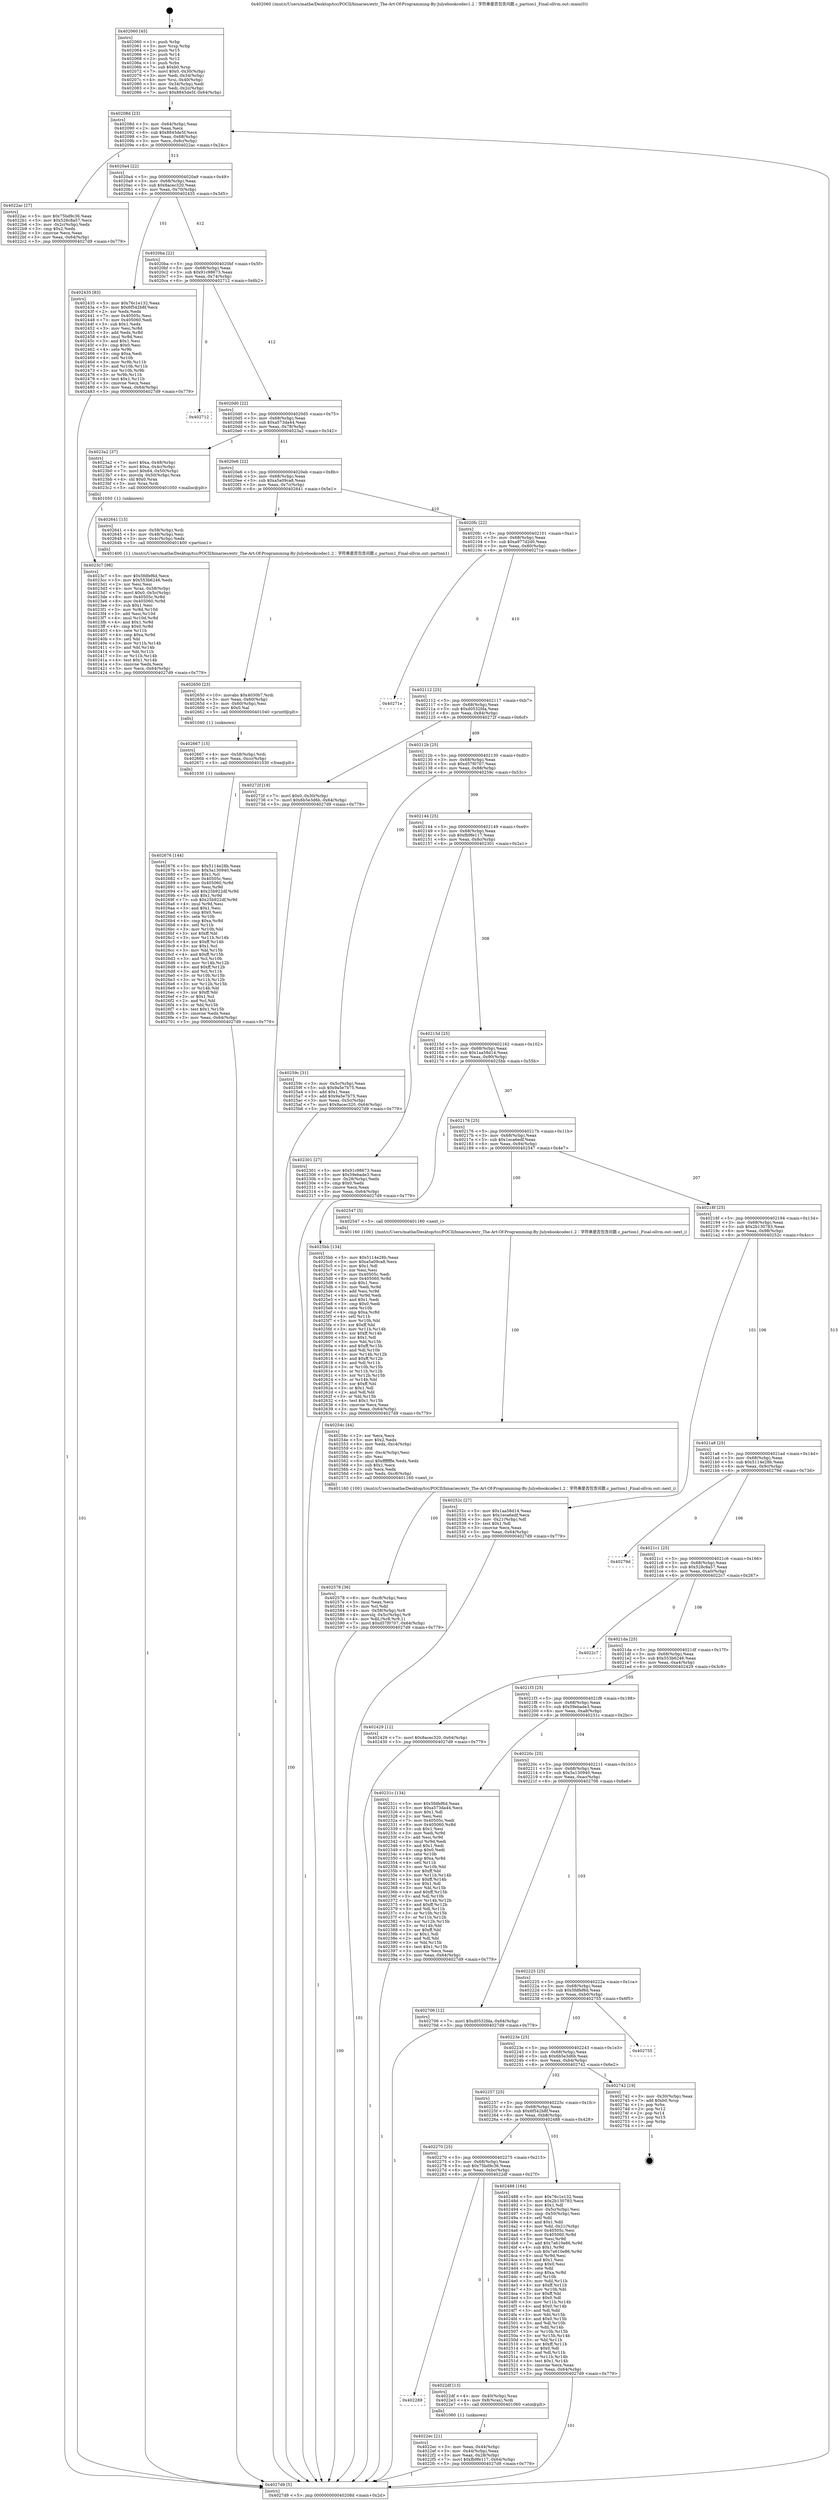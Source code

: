digraph "0x402060" {
  label = "0x402060 (/mnt/c/Users/mathe/Desktop/tcc/POCII/binaries/extr_The-Art-Of-Programming-By-Julyebookcodec1.2：字符串是否包含问题.c_partion1_Final-ollvm.out::main(0))"
  labelloc = "t"
  node[shape=record]

  Entry [label="",width=0.3,height=0.3,shape=circle,fillcolor=black,style=filled]
  "0x40208d" [label="{
     0x40208d [23]\l
     | [instrs]\l
     &nbsp;&nbsp;0x40208d \<+3\>: mov -0x64(%rbp),%eax\l
     &nbsp;&nbsp;0x402090 \<+2\>: mov %eax,%ecx\l
     &nbsp;&nbsp;0x402092 \<+6\>: sub $0x8845de5f,%ecx\l
     &nbsp;&nbsp;0x402098 \<+3\>: mov %eax,-0x68(%rbp)\l
     &nbsp;&nbsp;0x40209b \<+3\>: mov %ecx,-0x6c(%rbp)\l
     &nbsp;&nbsp;0x40209e \<+6\>: je 00000000004022ac \<main+0x24c\>\l
  }"]
  "0x4022ac" [label="{
     0x4022ac [27]\l
     | [instrs]\l
     &nbsp;&nbsp;0x4022ac \<+5\>: mov $0x75bd9c36,%eax\l
     &nbsp;&nbsp;0x4022b1 \<+5\>: mov $0x528c8a57,%ecx\l
     &nbsp;&nbsp;0x4022b6 \<+3\>: mov -0x2c(%rbp),%edx\l
     &nbsp;&nbsp;0x4022b9 \<+3\>: cmp $0x2,%edx\l
     &nbsp;&nbsp;0x4022bc \<+3\>: cmovne %ecx,%eax\l
     &nbsp;&nbsp;0x4022bf \<+3\>: mov %eax,-0x64(%rbp)\l
     &nbsp;&nbsp;0x4022c2 \<+5\>: jmp 00000000004027d9 \<main+0x779\>\l
  }"]
  "0x4020a4" [label="{
     0x4020a4 [22]\l
     | [instrs]\l
     &nbsp;&nbsp;0x4020a4 \<+5\>: jmp 00000000004020a9 \<main+0x49\>\l
     &nbsp;&nbsp;0x4020a9 \<+3\>: mov -0x68(%rbp),%eax\l
     &nbsp;&nbsp;0x4020ac \<+5\>: sub $0x8acec320,%eax\l
     &nbsp;&nbsp;0x4020b1 \<+3\>: mov %eax,-0x70(%rbp)\l
     &nbsp;&nbsp;0x4020b4 \<+6\>: je 0000000000402435 \<main+0x3d5\>\l
  }"]
  "0x4027d9" [label="{
     0x4027d9 [5]\l
     | [instrs]\l
     &nbsp;&nbsp;0x4027d9 \<+5\>: jmp 000000000040208d \<main+0x2d\>\l
  }"]
  "0x402060" [label="{
     0x402060 [45]\l
     | [instrs]\l
     &nbsp;&nbsp;0x402060 \<+1\>: push %rbp\l
     &nbsp;&nbsp;0x402061 \<+3\>: mov %rsp,%rbp\l
     &nbsp;&nbsp;0x402064 \<+2\>: push %r15\l
     &nbsp;&nbsp;0x402066 \<+2\>: push %r14\l
     &nbsp;&nbsp;0x402068 \<+2\>: push %r12\l
     &nbsp;&nbsp;0x40206a \<+1\>: push %rbx\l
     &nbsp;&nbsp;0x40206b \<+7\>: sub $0xb0,%rsp\l
     &nbsp;&nbsp;0x402072 \<+7\>: movl $0x0,-0x30(%rbp)\l
     &nbsp;&nbsp;0x402079 \<+3\>: mov %edi,-0x34(%rbp)\l
     &nbsp;&nbsp;0x40207c \<+4\>: mov %rsi,-0x40(%rbp)\l
     &nbsp;&nbsp;0x402080 \<+3\>: mov -0x34(%rbp),%edi\l
     &nbsp;&nbsp;0x402083 \<+3\>: mov %edi,-0x2c(%rbp)\l
     &nbsp;&nbsp;0x402086 \<+7\>: movl $0x8845de5f,-0x64(%rbp)\l
  }"]
  Exit [label="",width=0.3,height=0.3,shape=circle,fillcolor=black,style=filled,peripheries=2]
  "0x402435" [label="{
     0x402435 [83]\l
     | [instrs]\l
     &nbsp;&nbsp;0x402435 \<+5\>: mov $0x76c1e132,%eax\l
     &nbsp;&nbsp;0x40243a \<+5\>: mov $0x6f542b8f,%ecx\l
     &nbsp;&nbsp;0x40243f \<+2\>: xor %edx,%edx\l
     &nbsp;&nbsp;0x402441 \<+7\>: mov 0x40505c,%esi\l
     &nbsp;&nbsp;0x402448 \<+7\>: mov 0x405060,%edi\l
     &nbsp;&nbsp;0x40244f \<+3\>: sub $0x1,%edx\l
     &nbsp;&nbsp;0x402452 \<+3\>: mov %esi,%r8d\l
     &nbsp;&nbsp;0x402455 \<+3\>: add %edx,%r8d\l
     &nbsp;&nbsp;0x402458 \<+4\>: imul %r8d,%esi\l
     &nbsp;&nbsp;0x40245c \<+3\>: and $0x1,%esi\l
     &nbsp;&nbsp;0x40245f \<+3\>: cmp $0x0,%esi\l
     &nbsp;&nbsp;0x402462 \<+4\>: sete %r9b\l
     &nbsp;&nbsp;0x402466 \<+3\>: cmp $0xa,%edi\l
     &nbsp;&nbsp;0x402469 \<+4\>: setl %r10b\l
     &nbsp;&nbsp;0x40246d \<+3\>: mov %r9b,%r11b\l
     &nbsp;&nbsp;0x402470 \<+3\>: and %r10b,%r11b\l
     &nbsp;&nbsp;0x402473 \<+3\>: xor %r10b,%r9b\l
     &nbsp;&nbsp;0x402476 \<+3\>: or %r9b,%r11b\l
     &nbsp;&nbsp;0x402479 \<+4\>: test $0x1,%r11b\l
     &nbsp;&nbsp;0x40247d \<+3\>: cmovne %ecx,%eax\l
     &nbsp;&nbsp;0x402480 \<+3\>: mov %eax,-0x64(%rbp)\l
     &nbsp;&nbsp;0x402483 \<+5\>: jmp 00000000004027d9 \<main+0x779\>\l
  }"]
  "0x4020ba" [label="{
     0x4020ba [22]\l
     | [instrs]\l
     &nbsp;&nbsp;0x4020ba \<+5\>: jmp 00000000004020bf \<main+0x5f\>\l
     &nbsp;&nbsp;0x4020bf \<+3\>: mov -0x68(%rbp),%eax\l
     &nbsp;&nbsp;0x4020c2 \<+5\>: sub $0x91c98673,%eax\l
     &nbsp;&nbsp;0x4020c7 \<+3\>: mov %eax,-0x74(%rbp)\l
     &nbsp;&nbsp;0x4020ca \<+6\>: je 0000000000402712 \<main+0x6b2\>\l
  }"]
  "0x402676" [label="{
     0x402676 [144]\l
     | [instrs]\l
     &nbsp;&nbsp;0x402676 \<+5\>: mov $0x5114e28b,%eax\l
     &nbsp;&nbsp;0x40267b \<+5\>: mov $0x5a130940,%edx\l
     &nbsp;&nbsp;0x402680 \<+2\>: mov $0x1,%cl\l
     &nbsp;&nbsp;0x402682 \<+7\>: mov 0x40505c,%esi\l
     &nbsp;&nbsp;0x402689 \<+8\>: mov 0x405060,%r8d\l
     &nbsp;&nbsp;0x402691 \<+3\>: mov %esi,%r9d\l
     &nbsp;&nbsp;0x402694 \<+7\>: add $0x25b922df,%r9d\l
     &nbsp;&nbsp;0x40269b \<+4\>: sub $0x1,%r9d\l
     &nbsp;&nbsp;0x40269f \<+7\>: sub $0x25b922df,%r9d\l
     &nbsp;&nbsp;0x4026a6 \<+4\>: imul %r9d,%esi\l
     &nbsp;&nbsp;0x4026aa \<+3\>: and $0x1,%esi\l
     &nbsp;&nbsp;0x4026ad \<+3\>: cmp $0x0,%esi\l
     &nbsp;&nbsp;0x4026b0 \<+4\>: sete %r10b\l
     &nbsp;&nbsp;0x4026b4 \<+4\>: cmp $0xa,%r8d\l
     &nbsp;&nbsp;0x4026b8 \<+4\>: setl %r11b\l
     &nbsp;&nbsp;0x4026bc \<+3\>: mov %r10b,%bl\l
     &nbsp;&nbsp;0x4026bf \<+3\>: xor $0xff,%bl\l
     &nbsp;&nbsp;0x4026c2 \<+3\>: mov %r11b,%r14b\l
     &nbsp;&nbsp;0x4026c5 \<+4\>: xor $0xff,%r14b\l
     &nbsp;&nbsp;0x4026c9 \<+3\>: xor $0x1,%cl\l
     &nbsp;&nbsp;0x4026cc \<+3\>: mov %bl,%r15b\l
     &nbsp;&nbsp;0x4026cf \<+4\>: and $0xff,%r15b\l
     &nbsp;&nbsp;0x4026d3 \<+3\>: and %cl,%r10b\l
     &nbsp;&nbsp;0x4026d6 \<+3\>: mov %r14b,%r12b\l
     &nbsp;&nbsp;0x4026d9 \<+4\>: and $0xff,%r12b\l
     &nbsp;&nbsp;0x4026dd \<+3\>: and %cl,%r11b\l
     &nbsp;&nbsp;0x4026e0 \<+3\>: or %r10b,%r15b\l
     &nbsp;&nbsp;0x4026e3 \<+3\>: or %r11b,%r12b\l
     &nbsp;&nbsp;0x4026e6 \<+3\>: xor %r12b,%r15b\l
     &nbsp;&nbsp;0x4026e9 \<+3\>: or %r14b,%bl\l
     &nbsp;&nbsp;0x4026ec \<+3\>: xor $0xff,%bl\l
     &nbsp;&nbsp;0x4026ef \<+3\>: or $0x1,%cl\l
     &nbsp;&nbsp;0x4026f2 \<+2\>: and %cl,%bl\l
     &nbsp;&nbsp;0x4026f4 \<+3\>: or %bl,%r15b\l
     &nbsp;&nbsp;0x4026f7 \<+4\>: test $0x1,%r15b\l
     &nbsp;&nbsp;0x4026fb \<+3\>: cmovne %edx,%eax\l
     &nbsp;&nbsp;0x4026fe \<+3\>: mov %eax,-0x64(%rbp)\l
     &nbsp;&nbsp;0x402701 \<+5\>: jmp 00000000004027d9 \<main+0x779\>\l
  }"]
  "0x402712" [label="{
     0x402712\l
  }", style=dashed]
  "0x4020d0" [label="{
     0x4020d0 [22]\l
     | [instrs]\l
     &nbsp;&nbsp;0x4020d0 \<+5\>: jmp 00000000004020d5 \<main+0x75\>\l
     &nbsp;&nbsp;0x4020d5 \<+3\>: mov -0x68(%rbp),%eax\l
     &nbsp;&nbsp;0x4020d8 \<+5\>: sub $0xa573da44,%eax\l
     &nbsp;&nbsp;0x4020dd \<+3\>: mov %eax,-0x78(%rbp)\l
     &nbsp;&nbsp;0x4020e0 \<+6\>: je 00000000004023a2 \<main+0x342\>\l
  }"]
  "0x402667" [label="{
     0x402667 [15]\l
     | [instrs]\l
     &nbsp;&nbsp;0x402667 \<+4\>: mov -0x58(%rbp),%rdi\l
     &nbsp;&nbsp;0x40266b \<+6\>: mov %eax,-0xcc(%rbp)\l
     &nbsp;&nbsp;0x402671 \<+5\>: call 0000000000401030 \<free@plt\>\l
     | [calls]\l
     &nbsp;&nbsp;0x401030 \{1\} (unknown)\l
  }"]
  "0x4023a2" [label="{
     0x4023a2 [37]\l
     | [instrs]\l
     &nbsp;&nbsp;0x4023a2 \<+7\>: movl $0xa,-0x48(%rbp)\l
     &nbsp;&nbsp;0x4023a9 \<+7\>: movl $0xa,-0x4c(%rbp)\l
     &nbsp;&nbsp;0x4023b0 \<+7\>: movl $0x64,-0x50(%rbp)\l
     &nbsp;&nbsp;0x4023b7 \<+4\>: movslq -0x50(%rbp),%rax\l
     &nbsp;&nbsp;0x4023bb \<+4\>: shl $0x0,%rax\l
     &nbsp;&nbsp;0x4023bf \<+3\>: mov %rax,%rdi\l
     &nbsp;&nbsp;0x4023c2 \<+5\>: call 0000000000401050 \<malloc@plt\>\l
     | [calls]\l
     &nbsp;&nbsp;0x401050 \{1\} (unknown)\l
  }"]
  "0x4020e6" [label="{
     0x4020e6 [22]\l
     | [instrs]\l
     &nbsp;&nbsp;0x4020e6 \<+5\>: jmp 00000000004020eb \<main+0x8b\>\l
     &nbsp;&nbsp;0x4020eb \<+3\>: mov -0x68(%rbp),%eax\l
     &nbsp;&nbsp;0x4020ee \<+5\>: sub $0xa5a09ca8,%eax\l
     &nbsp;&nbsp;0x4020f3 \<+3\>: mov %eax,-0x7c(%rbp)\l
     &nbsp;&nbsp;0x4020f6 \<+6\>: je 0000000000402641 \<main+0x5e1\>\l
  }"]
  "0x402650" [label="{
     0x402650 [23]\l
     | [instrs]\l
     &nbsp;&nbsp;0x402650 \<+10\>: movabs $0x4030b7,%rdi\l
     &nbsp;&nbsp;0x40265a \<+3\>: mov %eax,-0x60(%rbp)\l
     &nbsp;&nbsp;0x40265d \<+3\>: mov -0x60(%rbp),%esi\l
     &nbsp;&nbsp;0x402660 \<+2\>: mov $0x0,%al\l
     &nbsp;&nbsp;0x402662 \<+5\>: call 0000000000401040 \<printf@plt\>\l
     | [calls]\l
     &nbsp;&nbsp;0x401040 \{1\} (unknown)\l
  }"]
  "0x402641" [label="{
     0x402641 [15]\l
     | [instrs]\l
     &nbsp;&nbsp;0x402641 \<+4\>: mov -0x58(%rbp),%rdi\l
     &nbsp;&nbsp;0x402645 \<+3\>: mov -0x48(%rbp),%esi\l
     &nbsp;&nbsp;0x402648 \<+3\>: mov -0x4c(%rbp),%edx\l
     &nbsp;&nbsp;0x40264b \<+5\>: call 0000000000401400 \<partion1\>\l
     | [calls]\l
     &nbsp;&nbsp;0x401400 \{1\} (/mnt/c/Users/mathe/Desktop/tcc/POCII/binaries/extr_The-Art-Of-Programming-By-Julyebookcodec1.2：字符串是否包含问题.c_partion1_Final-ollvm.out::partion1)\l
  }"]
  "0x4020fc" [label="{
     0x4020fc [22]\l
     | [instrs]\l
     &nbsp;&nbsp;0x4020fc \<+5\>: jmp 0000000000402101 \<main+0xa1\>\l
     &nbsp;&nbsp;0x402101 \<+3\>: mov -0x68(%rbp),%eax\l
     &nbsp;&nbsp;0x402104 \<+5\>: sub $0xa977d2d0,%eax\l
     &nbsp;&nbsp;0x402109 \<+3\>: mov %eax,-0x80(%rbp)\l
     &nbsp;&nbsp;0x40210c \<+6\>: je 000000000040271e \<main+0x6be\>\l
  }"]
  "0x402578" [label="{
     0x402578 [36]\l
     | [instrs]\l
     &nbsp;&nbsp;0x402578 \<+6\>: mov -0xc8(%rbp),%ecx\l
     &nbsp;&nbsp;0x40257e \<+3\>: imul %eax,%ecx\l
     &nbsp;&nbsp;0x402581 \<+3\>: mov %cl,%dil\l
     &nbsp;&nbsp;0x402584 \<+4\>: mov -0x58(%rbp),%r8\l
     &nbsp;&nbsp;0x402588 \<+4\>: movslq -0x5c(%rbp),%r9\l
     &nbsp;&nbsp;0x40258c \<+4\>: mov %dil,(%r8,%r9,1)\l
     &nbsp;&nbsp;0x402590 \<+7\>: movl $0xd57f0707,-0x64(%rbp)\l
     &nbsp;&nbsp;0x402597 \<+5\>: jmp 00000000004027d9 \<main+0x779\>\l
  }"]
  "0x40271e" [label="{
     0x40271e\l
  }", style=dashed]
  "0x402112" [label="{
     0x402112 [25]\l
     | [instrs]\l
     &nbsp;&nbsp;0x402112 \<+5\>: jmp 0000000000402117 \<main+0xb7\>\l
     &nbsp;&nbsp;0x402117 \<+3\>: mov -0x68(%rbp),%eax\l
     &nbsp;&nbsp;0x40211a \<+5\>: sub $0xd0532fda,%eax\l
     &nbsp;&nbsp;0x40211f \<+6\>: mov %eax,-0x84(%rbp)\l
     &nbsp;&nbsp;0x402125 \<+6\>: je 000000000040272f \<main+0x6cf\>\l
  }"]
  "0x40254c" [label="{
     0x40254c [44]\l
     | [instrs]\l
     &nbsp;&nbsp;0x40254c \<+2\>: xor %ecx,%ecx\l
     &nbsp;&nbsp;0x40254e \<+5\>: mov $0x2,%edx\l
     &nbsp;&nbsp;0x402553 \<+6\>: mov %edx,-0xc4(%rbp)\l
     &nbsp;&nbsp;0x402559 \<+1\>: cltd\l
     &nbsp;&nbsp;0x40255a \<+6\>: mov -0xc4(%rbp),%esi\l
     &nbsp;&nbsp;0x402560 \<+2\>: idiv %esi\l
     &nbsp;&nbsp;0x402562 \<+6\>: imul $0xfffffffe,%edx,%edx\l
     &nbsp;&nbsp;0x402568 \<+3\>: sub $0x1,%ecx\l
     &nbsp;&nbsp;0x40256b \<+2\>: sub %ecx,%edx\l
     &nbsp;&nbsp;0x40256d \<+6\>: mov %edx,-0xc8(%rbp)\l
     &nbsp;&nbsp;0x402573 \<+5\>: call 0000000000401160 \<next_i\>\l
     | [calls]\l
     &nbsp;&nbsp;0x401160 \{100\} (/mnt/c/Users/mathe/Desktop/tcc/POCII/binaries/extr_The-Art-Of-Programming-By-Julyebookcodec1.2：字符串是否包含问题.c_partion1_Final-ollvm.out::next_i)\l
  }"]
  "0x40272f" [label="{
     0x40272f [19]\l
     | [instrs]\l
     &nbsp;&nbsp;0x40272f \<+7\>: movl $0x0,-0x30(%rbp)\l
     &nbsp;&nbsp;0x402736 \<+7\>: movl $0x6b5e3d6b,-0x64(%rbp)\l
     &nbsp;&nbsp;0x40273d \<+5\>: jmp 00000000004027d9 \<main+0x779\>\l
  }"]
  "0x40212b" [label="{
     0x40212b [25]\l
     | [instrs]\l
     &nbsp;&nbsp;0x40212b \<+5\>: jmp 0000000000402130 \<main+0xd0\>\l
     &nbsp;&nbsp;0x402130 \<+3\>: mov -0x68(%rbp),%eax\l
     &nbsp;&nbsp;0x402133 \<+5\>: sub $0xd57f0707,%eax\l
     &nbsp;&nbsp;0x402138 \<+6\>: mov %eax,-0x88(%rbp)\l
     &nbsp;&nbsp;0x40213e \<+6\>: je 000000000040259c \<main+0x53c\>\l
  }"]
  "0x4023c7" [label="{
     0x4023c7 [98]\l
     | [instrs]\l
     &nbsp;&nbsp;0x4023c7 \<+5\>: mov $0x5fdfef6d,%ecx\l
     &nbsp;&nbsp;0x4023cc \<+5\>: mov $0x553b6246,%edx\l
     &nbsp;&nbsp;0x4023d1 \<+2\>: xor %esi,%esi\l
     &nbsp;&nbsp;0x4023d3 \<+4\>: mov %rax,-0x58(%rbp)\l
     &nbsp;&nbsp;0x4023d7 \<+7\>: movl $0x0,-0x5c(%rbp)\l
     &nbsp;&nbsp;0x4023de \<+8\>: mov 0x40505c,%r8d\l
     &nbsp;&nbsp;0x4023e6 \<+8\>: mov 0x405060,%r9d\l
     &nbsp;&nbsp;0x4023ee \<+3\>: sub $0x1,%esi\l
     &nbsp;&nbsp;0x4023f1 \<+3\>: mov %r8d,%r10d\l
     &nbsp;&nbsp;0x4023f4 \<+3\>: add %esi,%r10d\l
     &nbsp;&nbsp;0x4023f7 \<+4\>: imul %r10d,%r8d\l
     &nbsp;&nbsp;0x4023fb \<+4\>: and $0x1,%r8d\l
     &nbsp;&nbsp;0x4023ff \<+4\>: cmp $0x0,%r8d\l
     &nbsp;&nbsp;0x402403 \<+4\>: sete %r11b\l
     &nbsp;&nbsp;0x402407 \<+4\>: cmp $0xa,%r9d\l
     &nbsp;&nbsp;0x40240b \<+3\>: setl %bl\l
     &nbsp;&nbsp;0x40240e \<+3\>: mov %r11b,%r14b\l
     &nbsp;&nbsp;0x402411 \<+3\>: and %bl,%r14b\l
     &nbsp;&nbsp;0x402414 \<+3\>: xor %bl,%r11b\l
     &nbsp;&nbsp;0x402417 \<+3\>: or %r11b,%r14b\l
     &nbsp;&nbsp;0x40241a \<+4\>: test $0x1,%r14b\l
     &nbsp;&nbsp;0x40241e \<+3\>: cmovne %edx,%ecx\l
     &nbsp;&nbsp;0x402421 \<+3\>: mov %ecx,-0x64(%rbp)\l
     &nbsp;&nbsp;0x402424 \<+5\>: jmp 00000000004027d9 \<main+0x779\>\l
  }"]
  "0x40259c" [label="{
     0x40259c [31]\l
     | [instrs]\l
     &nbsp;&nbsp;0x40259c \<+3\>: mov -0x5c(%rbp),%eax\l
     &nbsp;&nbsp;0x40259f \<+5\>: sub $0x9a5e7b75,%eax\l
     &nbsp;&nbsp;0x4025a4 \<+3\>: add $0x1,%eax\l
     &nbsp;&nbsp;0x4025a7 \<+5\>: add $0x9a5e7b75,%eax\l
     &nbsp;&nbsp;0x4025ac \<+3\>: mov %eax,-0x5c(%rbp)\l
     &nbsp;&nbsp;0x4025af \<+7\>: movl $0x8acec320,-0x64(%rbp)\l
     &nbsp;&nbsp;0x4025b6 \<+5\>: jmp 00000000004027d9 \<main+0x779\>\l
  }"]
  "0x402144" [label="{
     0x402144 [25]\l
     | [instrs]\l
     &nbsp;&nbsp;0x402144 \<+5\>: jmp 0000000000402149 \<main+0xe9\>\l
     &nbsp;&nbsp;0x402149 \<+3\>: mov -0x68(%rbp),%eax\l
     &nbsp;&nbsp;0x40214c \<+5\>: sub $0xfb9fe117,%eax\l
     &nbsp;&nbsp;0x402151 \<+6\>: mov %eax,-0x8c(%rbp)\l
     &nbsp;&nbsp;0x402157 \<+6\>: je 0000000000402301 \<main+0x2a1\>\l
  }"]
  "0x4022ec" [label="{
     0x4022ec [21]\l
     | [instrs]\l
     &nbsp;&nbsp;0x4022ec \<+3\>: mov %eax,-0x44(%rbp)\l
     &nbsp;&nbsp;0x4022ef \<+3\>: mov -0x44(%rbp),%eax\l
     &nbsp;&nbsp;0x4022f2 \<+3\>: mov %eax,-0x28(%rbp)\l
     &nbsp;&nbsp;0x4022f5 \<+7\>: movl $0xfb9fe117,-0x64(%rbp)\l
     &nbsp;&nbsp;0x4022fc \<+5\>: jmp 00000000004027d9 \<main+0x779\>\l
  }"]
  "0x402301" [label="{
     0x402301 [27]\l
     | [instrs]\l
     &nbsp;&nbsp;0x402301 \<+5\>: mov $0x91c98673,%eax\l
     &nbsp;&nbsp;0x402306 \<+5\>: mov $0x59ebade3,%ecx\l
     &nbsp;&nbsp;0x40230b \<+3\>: mov -0x28(%rbp),%edx\l
     &nbsp;&nbsp;0x40230e \<+3\>: cmp $0x0,%edx\l
     &nbsp;&nbsp;0x402311 \<+3\>: cmove %ecx,%eax\l
     &nbsp;&nbsp;0x402314 \<+3\>: mov %eax,-0x64(%rbp)\l
     &nbsp;&nbsp;0x402317 \<+5\>: jmp 00000000004027d9 \<main+0x779\>\l
  }"]
  "0x40215d" [label="{
     0x40215d [25]\l
     | [instrs]\l
     &nbsp;&nbsp;0x40215d \<+5\>: jmp 0000000000402162 \<main+0x102\>\l
     &nbsp;&nbsp;0x402162 \<+3\>: mov -0x68(%rbp),%eax\l
     &nbsp;&nbsp;0x402165 \<+5\>: sub $0x1aa58d14,%eax\l
     &nbsp;&nbsp;0x40216a \<+6\>: mov %eax,-0x90(%rbp)\l
     &nbsp;&nbsp;0x402170 \<+6\>: je 00000000004025bb \<main+0x55b\>\l
  }"]
  "0x402289" [label="{
     0x402289\l
  }", style=dashed]
  "0x4025bb" [label="{
     0x4025bb [134]\l
     | [instrs]\l
     &nbsp;&nbsp;0x4025bb \<+5\>: mov $0x5114e28b,%eax\l
     &nbsp;&nbsp;0x4025c0 \<+5\>: mov $0xa5a09ca8,%ecx\l
     &nbsp;&nbsp;0x4025c5 \<+2\>: mov $0x1,%dl\l
     &nbsp;&nbsp;0x4025c7 \<+2\>: xor %esi,%esi\l
     &nbsp;&nbsp;0x4025c9 \<+7\>: mov 0x40505c,%edi\l
     &nbsp;&nbsp;0x4025d0 \<+8\>: mov 0x405060,%r8d\l
     &nbsp;&nbsp;0x4025d8 \<+3\>: sub $0x1,%esi\l
     &nbsp;&nbsp;0x4025db \<+3\>: mov %edi,%r9d\l
     &nbsp;&nbsp;0x4025de \<+3\>: add %esi,%r9d\l
     &nbsp;&nbsp;0x4025e1 \<+4\>: imul %r9d,%edi\l
     &nbsp;&nbsp;0x4025e5 \<+3\>: and $0x1,%edi\l
     &nbsp;&nbsp;0x4025e8 \<+3\>: cmp $0x0,%edi\l
     &nbsp;&nbsp;0x4025eb \<+4\>: sete %r10b\l
     &nbsp;&nbsp;0x4025ef \<+4\>: cmp $0xa,%r8d\l
     &nbsp;&nbsp;0x4025f3 \<+4\>: setl %r11b\l
     &nbsp;&nbsp;0x4025f7 \<+3\>: mov %r10b,%bl\l
     &nbsp;&nbsp;0x4025fa \<+3\>: xor $0xff,%bl\l
     &nbsp;&nbsp;0x4025fd \<+3\>: mov %r11b,%r14b\l
     &nbsp;&nbsp;0x402600 \<+4\>: xor $0xff,%r14b\l
     &nbsp;&nbsp;0x402604 \<+3\>: xor $0x1,%dl\l
     &nbsp;&nbsp;0x402607 \<+3\>: mov %bl,%r15b\l
     &nbsp;&nbsp;0x40260a \<+4\>: and $0xff,%r15b\l
     &nbsp;&nbsp;0x40260e \<+3\>: and %dl,%r10b\l
     &nbsp;&nbsp;0x402611 \<+3\>: mov %r14b,%r12b\l
     &nbsp;&nbsp;0x402614 \<+4\>: and $0xff,%r12b\l
     &nbsp;&nbsp;0x402618 \<+3\>: and %dl,%r11b\l
     &nbsp;&nbsp;0x40261b \<+3\>: or %r10b,%r15b\l
     &nbsp;&nbsp;0x40261e \<+3\>: or %r11b,%r12b\l
     &nbsp;&nbsp;0x402621 \<+3\>: xor %r12b,%r15b\l
     &nbsp;&nbsp;0x402624 \<+3\>: or %r14b,%bl\l
     &nbsp;&nbsp;0x402627 \<+3\>: xor $0xff,%bl\l
     &nbsp;&nbsp;0x40262a \<+3\>: or $0x1,%dl\l
     &nbsp;&nbsp;0x40262d \<+2\>: and %dl,%bl\l
     &nbsp;&nbsp;0x40262f \<+3\>: or %bl,%r15b\l
     &nbsp;&nbsp;0x402632 \<+4\>: test $0x1,%r15b\l
     &nbsp;&nbsp;0x402636 \<+3\>: cmovne %ecx,%eax\l
     &nbsp;&nbsp;0x402639 \<+3\>: mov %eax,-0x64(%rbp)\l
     &nbsp;&nbsp;0x40263c \<+5\>: jmp 00000000004027d9 \<main+0x779\>\l
  }"]
  "0x402176" [label="{
     0x402176 [25]\l
     | [instrs]\l
     &nbsp;&nbsp;0x402176 \<+5\>: jmp 000000000040217b \<main+0x11b\>\l
     &nbsp;&nbsp;0x40217b \<+3\>: mov -0x68(%rbp),%eax\l
     &nbsp;&nbsp;0x40217e \<+5\>: sub $0x1eca6edf,%eax\l
     &nbsp;&nbsp;0x402183 \<+6\>: mov %eax,-0x94(%rbp)\l
     &nbsp;&nbsp;0x402189 \<+6\>: je 0000000000402547 \<main+0x4e7\>\l
  }"]
  "0x4022df" [label="{
     0x4022df [13]\l
     | [instrs]\l
     &nbsp;&nbsp;0x4022df \<+4\>: mov -0x40(%rbp),%rax\l
     &nbsp;&nbsp;0x4022e3 \<+4\>: mov 0x8(%rax),%rdi\l
     &nbsp;&nbsp;0x4022e7 \<+5\>: call 0000000000401060 \<atoi@plt\>\l
     | [calls]\l
     &nbsp;&nbsp;0x401060 \{1\} (unknown)\l
  }"]
  "0x402547" [label="{
     0x402547 [5]\l
     | [instrs]\l
     &nbsp;&nbsp;0x402547 \<+5\>: call 0000000000401160 \<next_i\>\l
     | [calls]\l
     &nbsp;&nbsp;0x401160 \{100\} (/mnt/c/Users/mathe/Desktop/tcc/POCII/binaries/extr_The-Art-Of-Programming-By-Julyebookcodec1.2：字符串是否包含问题.c_partion1_Final-ollvm.out::next_i)\l
  }"]
  "0x40218f" [label="{
     0x40218f [25]\l
     | [instrs]\l
     &nbsp;&nbsp;0x40218f \<+5\>: jmp 0000000000402194 \<main+0x134\>\l
     &nbsp;&nbsp;0x402194 \<+3\>: mov -0x68(%rbp),%eax\l
     &nbsp;&nbsp;0x402197 \<+5\>: sub $0x2b130783,%eax\l
     &nbsp;&nbsp;0x40219c \<+6\>: mov %eax,-0x98(%rbp)\l
     &nbsp;&nbsp;0x4021a2 \<+6\>: je 000000000040252c \<main+0x4cc\>\l
  }"]
  "0x402270" [label="{
     0x402270 [25]\l
     | [instrs]\l
     &nbsp;&nbsp;0x402270 \<+5\>: jmp 0000000000402275 \<main+0x215\>\l
     &nbsp;&nbsp;0x402275 \<+3\>: mov -0x68(%rbp),%eax\l
     &nbsp;&nbsp;0x402278 \<+5\>: sub $0x75bd9c36,%eax\l
     &nbsp;&nbsp;0x40227d \<+6\>: mov %eax,-0xbc(%rbp)\l
     &nbsp;&nbsp;0x402283 \<+6\>: je 00000000004022df \<main+0x27f\>\l
  }"]
  "0x40252c" [label="{
     0x40252c [27]\l
     | [instrs]\l
     &nbsp;&nbsp;0x40252c \<+5\>: mov $0x1aa58d14,%eax\l
     &nbsp;&nbsp;0x402531 \<+5\>: mov $0x1eca6edf,%ecx\l
     &nbsp;&nbsp;0x402536 \<+3\>: mov -0x21(%rbp),%dl\l
     &nbsp;&nbsp;0x402539 \<+3\>: test $0x1,%dl\l
     &nbsp;&nbsp;0x40253c \<+3\>: cmovne %ecx,%eax\l
     &nbsp;&nbsp;0x40253f \<+3\>: mov %eax,-0x64(%rbp)\l
     &nbsp;&nbsp;0x402542 \<+5\>: jmp 00000000004027d9 \<main+0x779\>\l
  }"]
  "0x4021a8" [label="{
     0x4021a8 [25]\l
     | [instrs]\l
     &nbsp;&nbsp;0x4021a8 \<+5\>: jmp 00000000004021ad \<main+0x14d\>\l
     &nbsp;&nbsp;0x4021ad \<+3\>: mov -0x68(%rbp),%eax\l
     &nbsp;&nbsp;0x4021b0 \<+5\>: sub $0x5114e28b,%eax\l
     &nbsp;&nbsp;0x4021b5 \<+6\>: mov %eax,-0x9c(%rbp)\l
     &nbsp;&nbsp;0x4021bb \<+6\>: je 000000000040279d \<main+0x73d\>\l
  }"]
  "0x402488" [label="{
     0x402488 [164]\l
     | [instrs]\l
     &nbsp;&nbsp;0x402488 \<+5\>: mov $0x76c1e132,%eax\l
     &nbsp;&nbsp;0x40248d \<+5\>: mov $0x2b130783,%ecx\l
     &nbsp;&nbsp;0x402492 \<+2\>: mov $0x1,%dl\l
     &nbsp;&nbsp;0x402494 \<+3\>: mov -0x5c(%rbp),%esi\l
     &nbsp;&nbsp;0x402497 \<+3\>: cmp -0x50(%rbp),%esi\l
     &nbsp;&nbsp;0x40249a \<+4\>: setl %dil\l
     &nbsp;&nbsp;0x40249e \<+4\>: and $0x1,%dil\l
     &nbsp;&nbsp;0x4024a2 \<+4\>: mov %dil,-0x21(%rbp)\l
     &nbsp;&nbsp;0x4024a6 \<+7\>: mov 0x40505c,%esi\l
     &nbsp;&nbsp;0x4024ad \<+8\>: mov 0x405060,%r8d\l
     &nbsp;&nbsp;0x4024b5 \<+3\>: mov %esi,%r9d\l
     &nbsp;&nbsp;0x4024b8 \<+7\>: add $0x7a610e86,%r9d\l
     &nbsp;&nbsp;0x4024bf \<+4\>: sub $0x1,%r9d\l
     &nbsp;&nbsp;0x4024c3 \<+7\>: sub $0x7a610e86,%r9d\l
     &nbsp;&nbsp;0x4024ca \<+4\>: imul %r9d,%esi\l
     &nbsp;&nbsp;0x4024ce \<+3\>: and $0x1,%esi\l
     &nbsp;&nbsp;0x4024d1 \<+3\>: cmp $0x0,%esi\l
     &nbsp;&nbsp;0x4024d4 \<+4\>: sete %dil\l
     &nbsp;&nbsp;0x4024d8 \<+4\>: cmp $0xa,%r8d\l
     &nbsp;&nbsp;0x4024dc \<+4\>: setl %r10b\l
     &nbsp;&nbsp;0x4024e0 \<+3\>: mov %dil,%r11b\l
     &nbsp;&nbsp;0x4024e3 \<+4\>: xor $0xff,%r11b\l
     &nbsp;&nbsp;0x4024e7 \<+3\>: mov %r10b,%bl\l
     &nbsp;&nbsp;0x4024ea \<+3\>: xor $0xff,%bl\l
     &nbsp;&nbsp;0x4024ed \<+3\>: xor $0x0,%dl\l
     &nbsp;&nbsp;0x4024f0 \<+3\>: mov %r11b,%r14b\l
     &nbsp;&nbsp;0x4024f3 \<+4\>: and $0x0,%r14b\l
     &nbsp;&nbsp;0x4024f7 \<+3\>: and %dl,%dil\l
     &nbsp;&nbsp;0x4024fa \<+3\>: mov %bl,%r15b\l
     &nbsp;&nbsp;0x4024fd \<+4\>: and $0x0,%r15b\l
     &nbsp;&nbsp;0x402501 \<+3\>: and %dl,%r10b\l
     &nbsp;&nbsp;0x402504 \<+3\>: or %dil,%r14b\l
     &nbsp;&nbsp;0x402507 \<+3\>: or %r10b,%r15b\l
     &nbsp;&nbsp;0x40250a \<+3\>: xor %r15b,%r14b\l
     &nbsp;&nbsp;0x40250d \<+3\>: or %bl,%r11b\l
     &nbsp;&nbsp;0x402510 \<+4\>: xor $0xff,%r11b\l
     &nbsp;&nbsp;0x402514 \<+3\>: or $0x0,%dl\l
     &nbsp;&nbsp;0x402517 \<+3\>: and %dl,%r11b\l
     &nbsp;&nbsp;0x40251a \<+3\>: or %r11b,%r14b\l
     &nbsp;&nbsp;0x40251d \<+4\>: test $0x1,%r14b\l
     &nbsp;&nbsp;0x402521 \<+3\>: cmovne %ecx,%eax\l
     &nbsp;&nbsp;0x402524 \<+3\>: mov %eax,-0x64(%rbp)\l
     &nbsp;&nbsp;0x402527 \<+5\>: jmp 00000000004027d9 \<main+0x779\>\l
  }"]
  "0x40279d" [label="{
     0x40279d\l
  }", style=dashed]
  "0x4021c1" [label="{
     0x4021c1 [25]\l
     | [instrs]\l
     &nbsp;&nbsp;0x4021c1 \<+5\>: jmp 00000000004021c6 \<main+0x166\>\l
     &nbsp;&nbsp;0x4021c6 \<+3\>: mov -0x68(%rbp),%eax\l
     &nbsp;&nbsp;0x4021c9 \<+5\>: sub $0x528c8a57,%eax\l
     &nbsp;&nbsp;0x4021ce \<+6\>: mov %eax,-0xa0(%rbp)\l
     &nbsp;&nbsp;0x4021d4 \<+6\>: je 00000000004022c7 \<main+0x267\>\l
  }"]
  "0x402257" [label="{
     0x402257 [25]\l
     | [instrs]\l
     &nbsp;&nbsp;0x402257 \<+5\>: jmp 000000000040225c \<main+0x1fc\>\l
     &nbsp;&nbsp;0x40225c \<+3\>: mov -0x68(%rbp),%eax\l
     &nbsp;&nbsp;0x40225f \<+5\>: sub $0x6f542b8f,%eax\l
     &nbsp;&nbsp;0x402264 \<+6\>: mov %eax,-0xb8(%rbp)\l
     &nbsp;&nbsp;0x40226a \<+6\>: je 0000000000402488 \<main+0x428\>\l
  }"]
  "0x4022c7" [label="{
     0x4022c7\l
  }", style=dashed]
  "0x4021da" [label="{
     0x4021da [25]\l
     | [instrs]\l
     &nbsp;&nbsp;0x4021da \<+5\>: jmp 00000000004021df \<main+0x17f\>\l
     &nbsp;&nbsp;0x4021df \<+3\>: mov -0x68(%rbp),%eax\l
     &nbsp;&nbsp;0x4021e2 \<+5\>: sub $0x553b6246,%eax\l
     &nbsp;&nbsp;0x4021e7 \<+6\>: mov %eax,-0xa4(%rbp)\l
     &nbsp;&nbsp;0x4021ed \<+6\>: je 0000000000402429 \<main+0x3c9\>\l
  }"]
  "0x402742" [label="{
     0x402742 [19]\l
     | [instrs]\l
     &nbsp;&nbsp;0x402742 \<+3\>: mov -0x30(%rbp),%eax\l
     &nbsp;&nbsp;0x402745 \<+7\>: add $0xb0,%rsp\l
     &nbsp;&nbsp;0x40274c \<+1\>: pop %rbx\l
     &nbsp;&nbsp;0x40274d \<+2\>: pop %r12\l
     &nbsp;&nbsp;0x40274f \<+2\>: pop %r14\l
     &nbsp;&nbsp;0x402751 \<+2\>: pop %r15\l
     &nbsp;&nbsp;0x402753 \<+1\>: pop %rbp\l
     &nbsp;&nbsp;0x402754 \<+1\>: ret\l
  }"]
  "0x402429" [label="{
     0x402429 [12]\l
     | [instrs]\l
     &nbsp;&nbsp;0x402429 \<+7\>: movl $0x8acec320,-0x64(%rbp)\l
     &nbsp;&nbsp;0x402430 \<+5\>: jmp 00000000004027d9 \<main+0x779\>\l
  }"]
  "0x4021f3" [label="{
     0x4021f3 [25]\l
     | [instrs]\l
     &nbsp;&nbsp;0x4021f3 \<+5\>: jmp 00000000004021f8 \<main+0x198\>\l
     &nbsp;&nbsp;0x4021f8 \<+3\>: mov -0x68(%rbp),%eax\l
     &nbsp;&nbsp;0x4021fb \<+5\>: sub $0x59ebade3,%eax\l
     &nbsp;&nbsp;0x402200 \<+6\>: mov %eax,-0xa8(%rbp)\l
     &nbsp;&nbsp;0x402206 \<+6\>: je 000000000040231c \<main+0x2bc\>\l
  }"]
  "0x40223e" [label="{
     0x40223e [25]\l
     | [instrs]\l
     &nbsp;&nbsp;0x40223e \<+5\>: jmp 0000000000402243 \<main+0x1e3\>\l
     &nbsp;&nbsp;0x402243 \<+3\>: mov -0x68(%rbp),%eax\l
     &nbsp;&nbsp;0x402246 \<+5\>: sub $0x6b5e3d6b,%eax\l
     &nbsp;&nbsp;0x40224b \<+6\>: mov %eax,-0xb4(%rbp)\l
     &nbsp;&nbsp;0x402251 \<+6\>: je 0000000000402742 \<main+0x6e2\>\l
  }"]
  "0x40231c" [label="{
     0x40231c [134]\l
     | [instrs]\l
     &nbsp;&nbsp;0x40231c \<+5\>: mov $0x5fdfef6d,%eax\l
     &nbsp;&nbsp;0x402321 \<+5\>: mov $0xa573da44,%ecx\l
     &nbsp;&nbsp;0x402326 \<+2\>: mov $0x1,%dl\l
     &nbsp;&nbsp;0x402328 \<+2\>: xor %esi,%esi\l
     &nbsp;&nbsp;0x40232a \<+7\>: mov 0x40505c,%edi\l
     &nbsp;&nbsp;0x402331 \<+8\>: mov 0x405060,%r8d\l
     &nbsp;&nbsp;0x402339 \<+3\>: sub $0x1,%esi\l
     &nbsp;&nbsp;0x40233c \<+3\>: mov %edi,%r9d\l
     &nbsp;&nbsp;0x40233f \<+3\>: add %esi,%r9d\l
     &nbsp;&nbsp;0x402342 \<+4\>: imul %r9d,%edi\l
     &nbsp;&nbsp;0x402346 \<+3\>: and $0x1,%edi\l
     &nbsp;&nbsp;0x402349 \<+3\>: cmp $0x0,%edi\l
     &nbsp;&nbsp;0x40234c \<+4\>: sete %r10b\l
     &nbsp;&nbsp;0x402350 \<+4\>: cmp $0xa,%r8d\l
     &nbsp;&nbsp;0x402354 \<+4\>: setl %r11b\l
     &nbsp;&nbsp;0x402358 \<+3\>: mov %r10b,%bl\l
     &nbsp;&nbsp;0x40235b \<+3\>: xor $0xff,%bl\l
     &nbsp;&nbsp;0x40235e \<+3\>: mov %r11b,%r14b\l
     &nbsp;&nbsp;0x402361 \<+4\>: xor $0xff,%r14b\l
     &nbsp;&nbsp;0x402365 \<+3\>: xor $0x1,%dl\l
     &nbsp;&nbsp;0x402368 \<+3\>: mov %bl,%r15b\l
     &nbsp;&nbsp;0x40236b \<+4\>: and $0xff,%r15b\l
     &nbsp;&nbsp;0x40236f \<+3\>: and %dl,%r10b\l
     &nbsp;&nbsp;0x402372 \<+3\>: mov %r14b,%r12b\l
     &nbsp;&nbsp;0x402375 \<+4\>: and $0xff,%r12b\l
     &nbsp;&nbsp;0x402379 \<+3\>: and %dl,%r11b\l
     &nbsp;&nbsp;0x40237c \<+3\>: or %r10b,%r15b\l
     &nbsp;&nbsp;0x40237f \<+3\>: or %r11b,%r12b\l
     &nbsp;&nbsp;0x402382 \<+3\>: xor %r12b,%r15b\l
     &nbsp;&nbsp;0x402385 \<+3\>: or %r14b,%bl\l
     &nbsp;&nbsp;0x402388 \<+3\>: xor $0xff,%bl\l
     &nbsp;&nbsp;0x40238b \<+3\>: or $0x1,%dl\l
     &nbsp;&nbsp;0x40238e \<+2\>: and %dl,%bl\l
     &nbsp;&nbsp;0x402390 \<+3\>: or %bl,%r15b\l
     &nbsp;&nbsp;0x402393 \<+4\>: test $0x1,%r15b\l
     &nbsp;&nbsp;0x402397 \<+3\>: cmovne %ecx,%eax\l
     &nbsp;&nbsp;0x40239a \<+3\>: mov %eax,-0x64(%rbp)\l
     &nbsp;&nbsp;0x40239d \<+5\>: jmp 00000000004027d9 \<main+0x779\>\l
  }"]
  "0x40220c" [label="{
     0x40220c [25]\l
     | [instrs]\l
     &nbsp;&nbsp;0x40220c \<+5\>: jmp 0000000000402211 \<main+0x1b1\>\l
     &nbsp;&nbsp;0x402211 \<+3\>: mov -0x68(%rbp),%eax\l
     &nbsp;&nbsp;0x402214 \<+5\>: sub $0x5a130940,%eax\l
     &nbsp;&nbsp;0x402219 \<+6\>: mov %eax,-0xac(%rbp)\l
     &nbsp;&nbsp;0x40221f \<+6\>: je 0000000000402706 \<main+0x6a6\>\l
  }"]
  "0x402755" [label="{
     0x402755\l
  }", style=dashed]
  "0x402706" [label="{
     0x402706 [12]\l
     | [instrs]\l
     &nbsp;&nbsp;0x402706 \<+7\>: movl $0xd0532fda,-0x64(%rbp)\l
     &nbsp;&nbsp;0x40270d \<+5\>: jmp 00000000004027d9 \<main+0x779\>\l
  }"]
  "0x402225" [label="{
     0x402225 [25]\l
     | [instrs]\l
     &nbsp;&nbsp;0x402225 \<+5\>: jmp 000000000040222a \<main+0x1ca\>\l
     &nbsp;&nbsp;0x40222a \<+3\>: mov -0x68(%rbp),%eax\l
     &nbsp;&nbsp;0x40222d \<+5\>: sub $0x5fdfef6d,%eax\l
     &nbsp;&nbsp;0x402232 \<+6\>: mov %eax,-0xb0(%rbp)\l
     &nbsp;&nbsp;0x402238 \<+6\>: je 0000000000402755 \<main+0x6f5\>\l
  }"]
  Entry -> "0x402060" [label=" 1"]
  "0x40208d" -> "0x4022ac" [label=" 1"]
  "0x40208d" -> "0x4020a4" [label=" 513"]
  "0x4022ac" -> "0x4027d9" [label=" 1"]
  "0x402060" -> "0x40208d" [label=" 1"]
  "0x4027d9" -> "0x40208d" [label=" 513"]
  "0x402742" -> Exit [label=" 1"]
  "0x4020a4" -> "0x402435" [label=" 101"]
  "0x4020a4" -> "0x4020ba" [label=" 412"]
  "0x40272f" -> "0x4027d9" [label=" 1"]
  "0x4020ba" -> "0x402712" [label=" 0"]
  "0x4020ba" -> "0x4020d0" [label=" 412"]
  "0x402706" -> "0x4027d9" [label=" 1"]
  "0x4020d0" -> "0x4023a2" [label=" 1"]
  "0x4020d0" -> "0x4020e6" [label=" 411"]
  "0x402676" -> "0x4027d9" [label=" 1"]
  "0x4020e6" -> "0x402641" [label=" 1"]
  "0x4020e6" -> "0x4020fc" [label=" 410"]
  "0x402667" -> "0x402676" [label=" 1"]
  "0x4020fc" -> "0x40271e" [label=" 0"]
  "0x4020fc" -> "0x402112" [label=" 410"]
  "0x402650" -> "0x402667" [label=" 1"]
  "0x402112" -> "0x40272f" [label=" 1"]
  "0x402112" -> "0x40212b" [label=" 409"]
  "0x402641" -> "0x402650" [label=" 1"]
  "0x40212b" -> "0x40259c" [label=" 100"]
  "0x40212b" -> "0x402144" [label=" 309"]
  "0x4025bb" -> "0x4027d9" [label=" 1"]
  "0x402144" -> "0x402301" [label=" 1"]
  "0x402144" -> "0x40215d" [label=" 308"]
  "0x40259c" -> "0x4027d9" [label=" 100"]
  "0x40215d" -> "0x4025bb" [label=" 1"]
  "0x40215d" -> "0x402176" [label=" 307"]
  "0x402578" -> "0x4027d9" [label=" 100"]
  "0x402176" -> "0x402547" [label=" 100"]
  "0x402176" -> "0x40218f" [label=" 207"]
  "0x40254c" -> "0x402578" [label=" 100"]
  "0x40218f" -> "0x40252c" [label=" 101"]
  "0x40218f" -> "0x4021a8" [label=" 106"]
  "0x40252c" -> "0x4027d9" [label=" 101"]
  "0x4021a8" -> "0x40279d" [label=" 0"]
  "0x4021a8" -> "0x4021c1" [label=" 106"]
  "0x402488" -> "0x4027d9" [label=" 101"]
  "0x4021c1" -> "0x4022c7" [label=" 0"]
  "0x4021c1" -> "0x4021da" [label=" 106"]
  "0x402429" -> "0x4027d9" [label=" 1"]
  "0x4021da" -> "0x402429" [label=" 1"]
  "0x4021da" -> "0x4021f3" [label=" 105"]
  "0x4023c7" -> "0x4027d9" [label=" 1"]
  "0x4021f3" -> "0x40231c" [label=" 1"]
  "0x4021f3" -> "0x40220c" [label=" 104"]
  "0x40231c" -> "0x4027d9" [label=" 1"]
  "0x40220c" -> "0x402706" [label=" 1"]
  "0x40220c" -> "0x402225" [label=" 103"]
  "0x402301" -> "0x4027d9" [label=" 1"]
  "0x402225" -> "0x402755" [label=" 0"]
  "0x402225" -> "0x40223e" [label=" 103"]
  "0x4023a2" -> "0x4023c7" [label=" 1"]
  "0x40223e" -> "0x402742" [label=" 1"]
  "0x40223e" -> "0x402257" [label=" 102"]
  "0x402435" -> "0x4027d9" [label=" 101"]
  "0x402257" -> "0x402488" [label=" 101"]
  "0x402257" -> "0x402270" [label=" 1"]
  "0x402547" -> "0x40254c" [label=" 100"]
  "0x402270" -> "0x4022df" [label=" 1"]
  "0x402270" -> "0x402289" [label=" 0"]
  "0x4022df" -> "0x4022ec" [label=" 1"]
  "0x4022ec" -> "0x4027d9" [label=" 1"]
}
